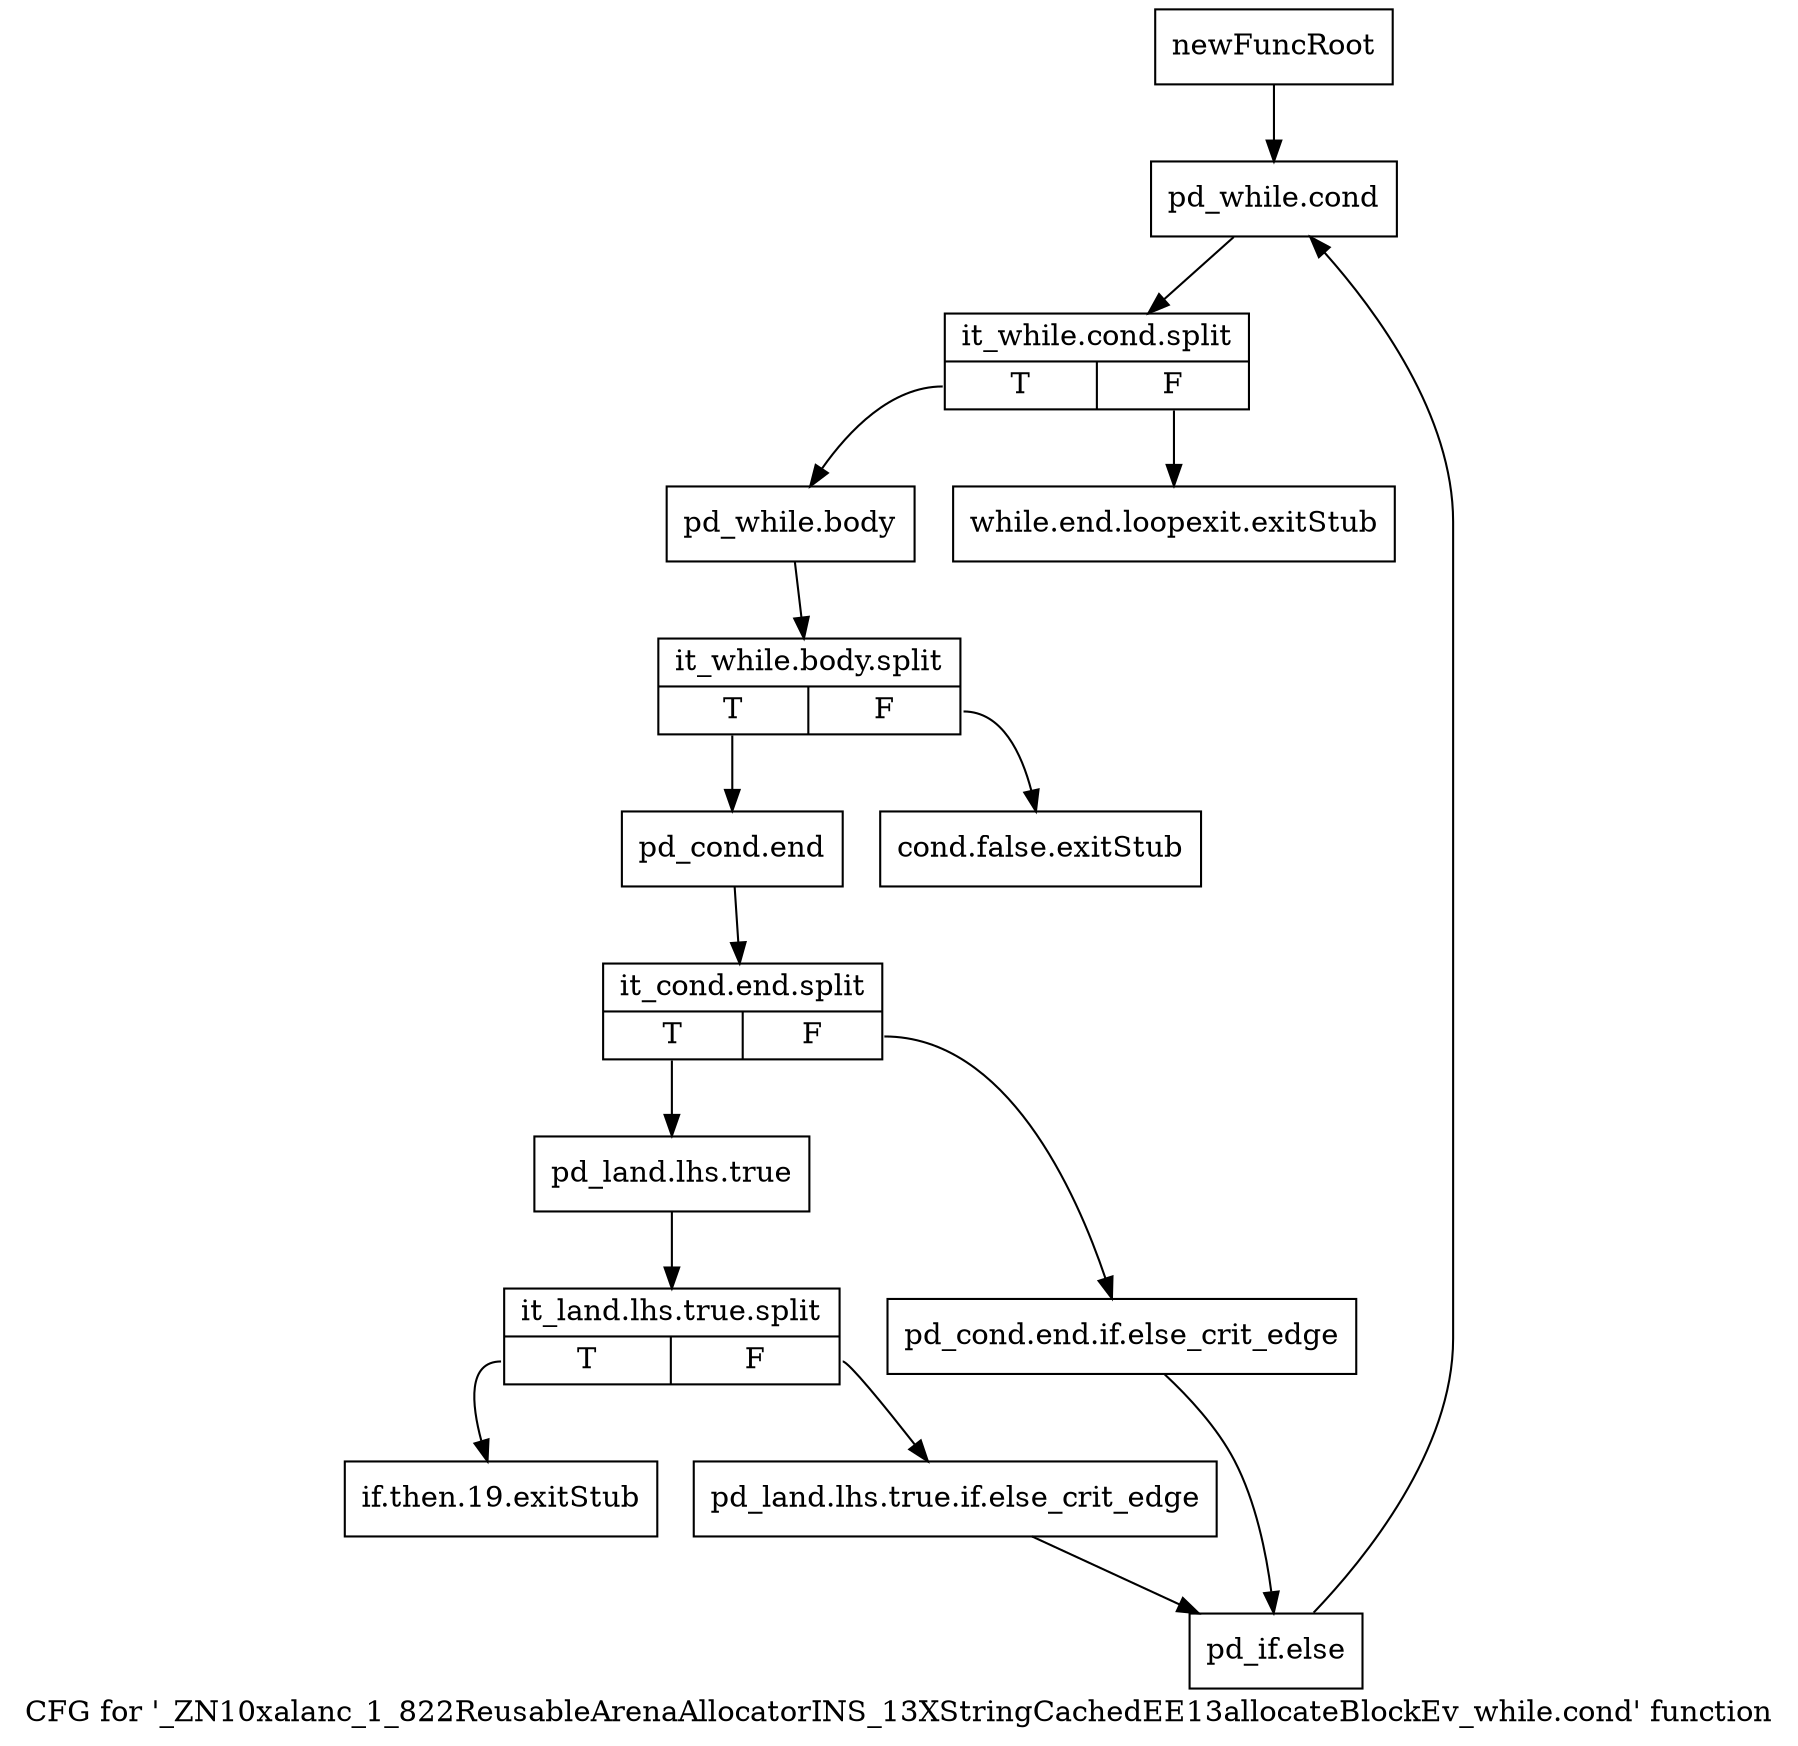 digraph "CFG for '_ZN10xalanc_1_822ReusableArenaAllocatorINS_13XStringCachedEE13allocateBlockEv_while.cond' function" {
	label="CFG for '_ZN10xalanc_1_822ReusableArenaAllocatorINS_13XStringCachedEE13allocateBlockEv_while.cond' function";

	Node0x9ec5440 [shape=record,label="{newFuncRoot}"];
	Node0x9ec5440 -> Node0x9ed63f0;
	Node0x9ed6300 [shape=record,label="{while.end.loopexit.exitStub}"];
	Node0x9ed6350 [shape=record,label="{cond.false.exitStub}"];
	Node0x9ed63a0 [shape=record,label="{if.then.19.exitStub}"];
	Node0x9ed63f0 [shape=record,label="{pd_while.cond}"];
	Node0x9ed63f0 -> Node0xd0ae5d0;
	Node0xd0ae5d0 [shape=record,label="{it_while.cond.split|{<s0>T|<s1>F}}"];
	Node0xd0ae5d0:s0 -> Node0x9ed6440;
	Node0xd0ae5d0:s1 -> Node0x9ed6300;
	Node0x9ed6440 [shape=record,label="{pd_while.body}"];
	Node0x9ed6440 -> Node0xd0ae490;
	Node0xd0ae490 [shape=record,label="{it_while.body.split|{<s0>T|<s1>F}}"];
	Node0xd0ae490:s0 -> Node0x9ed6490;
	Node0xd0ae490:s1 -> Node0x9ed6350;
	Node0x9ed6490 [shape=record,label="{pd_cond.end}"];
	Node0x9ed6490 -> Node0xd09f870;
	Node0xd09f870 [shape=record,label="{it_cond.end.split|{<s0>T|<s1>F}}"];
	Node0xd09f870:s0 -> Node0x9ed6530;
	Node0xd09f870:s1 -> Node0x9ed64e0;
	Node0x9ed64e0 [shape=record,label="{pd_cond.end.if.else_crit_edge}"];
	Node0x9ed64e0 -> Node0x9ed65d0;
	Node0x9ed6530 [shape=record,label="{pd_land.lhs.true}"];
	Node0x9ed6530 -> Node0xd0b3150;
	Node0xd0b3150 [shape=record,label="{it_land.lhs.true.split|{<s0>T|<s1>F}}"];
	Node0xd0b3150:s0 -> Node0x9ed63a0;
	Node0xd0b3150:s1 -> Node0x9ed6580;
	Node0x9ed6580 [shape=record,label="{pd_land.lhs.true.if.else_crit_edge}"];
	Node0x9ed6580 -> Node0x9ed65d0;
	Node0x9ed65d0 [shape=record,label="{pd_if.else}"];
	Node0x9ed65d0 -> Node0x9ed63f0;
}
